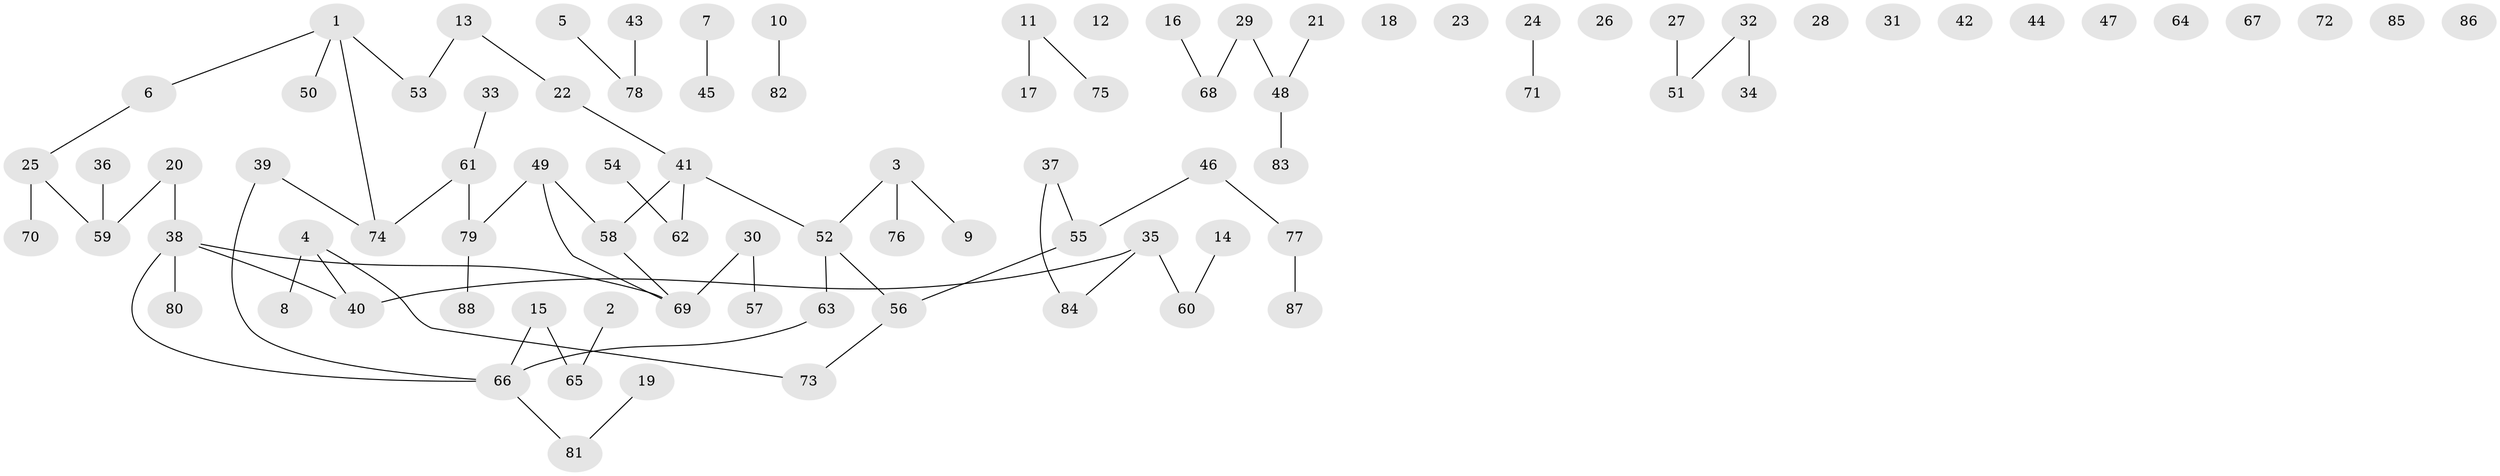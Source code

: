 // Generated by graph-tools (version 1.1) at 2025/33/03/09/25 02:33:25]
// undirected, 88 vertices, 73 edges
graph export_dot {
graph [start="1"]
  node [color=gray90,style=filled];
  1;
  2;
  3;
  4;
  5;
  6;
  7;
  8;
  9;
  10;
  11;
  12;
  13;
  14;
  15;
  16;
  17;
  18;
  19;
  20;
  21;
  22;
  23;
  24;
  25;
  26;
  27;
  28;
  29;
  30;
  31;
  32;
  33;
  34;
  35;
  36;
  37;
  38;
  39;
  40;
  41;
  42;
  43;
  44;
  45;
  46;
  47;
  48;
  49;
  50;
  51;
  52;
  53;
  54;
  55;
  56;
  57;
  58;
  59;
  60;
  61;
  62;
  63;
  64;
  65;
  66;
  67;
  68;
  69;
  70;
  71;
  72;
  73;
  74;
  75;
  76;
  77;
  78;
  79;
  80;
  81;
  82;
  83;
  84;
  85;
  86;
  87;
  88;
  1 -- 6;
  1 -- 50;
  1 -- 53;
  1 -- 74;
  2 -- 65;
  3 -- 9;
  3 -- 52;
  3 -- 76;
  4 -- 8;
  4 -- 40;
  4 -- 73;
  5 -- 78;
  6 -- 25;
  7 -- 45;
  10 -- 82;
  11 -- 17;
  11 -- 75;
  13 -- 22;
  13 -- 53;
  14 -- 60;
  15 -- 65;
  15 -- 66;
  16 -- 68;
  19 -- 81;
  20 -- 38;
  20 -- 59;
  21 -- 48;
  22 -- 41;
  24 -- 71;
  25 -- 59;
  25 -- 70;
  27 -- 51;
  29 -- 48;
  29 -- 68;
  30 -- 57;
  30 -- 69;
  32 -- 34;
  32 -- 51;
  33 -- 61;
  35 -- 40;
  35 -- 60;
  35 -- 84;
  36 -- 59;
  37 -- 55;
  37 -- 84;
  38 -- 40;
  38 -- 66;
  38 -- 69;
  38 -- 80;
  39 -- 66;
  39 -- 74;
  41 -- 52;
  41 -- 58;
  41 -- 62;
  43 -- 78;
  46 -- 55;
  46 -- 77;
  48 -- 83;
  49 -- 58;
  49 -- 69;
  49 -- 79;
  52 -- 56;
  52 -- 63;
  54 -- 62;
  55 -- 56;
  56 -- 73;
  58 -- 69;
  61 -- 74;
  61 -- 79;
  63 -- 66;
  66 -- 81;
  77 -- 87;
  79 -- 88;
}
